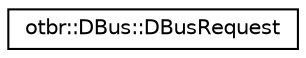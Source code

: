 digraph "Graphical Class Hierarchy"
{
  edge [fontname="Helvetica",fontsize="10",labelfontname="Helvetica",labelfontsize="10"];
  node [fontname="Helvetica",fontsize="10",shape=record];
  rankdir="LR";
  Node0 [label="otbr::DBus::DBusRequest",height=0.2,width=0.4,color="black", fillcolor="white", style="filled",URL="$d0/d92/classotbr_1_1DBus_1_1DBusRequest.html",tooltip="This class represents a incoming call for a d-bus method. "];
}
